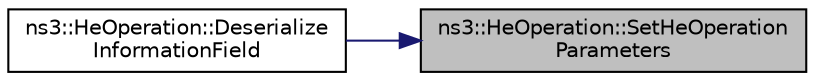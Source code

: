 digraph "ns3::HeOperation::SetHeOperationParameters"
{
 // LATEX_PDF_SIZE
  edge [fontname="Helvetica",fontsize="10",labelfontname="Helvetica",labelfontsize="10"];
  node [fontname="Helvetica",fontsize="10",shape=record];
  rankdir="RL";
  Node1 [label="ns3::HeOperation::SetHeOperation\lParameters",height=0.2,width=0.4,color="black", fillcolor="grey75", style="filled", fontcolor="black",tooltip="Set the HE Operation Parameters field in the HE Operation information element."];
  Node1 -> Node2 [dir="back",color="midnightblue",fontsize="10",style="solid",fontname="Helvetica"];
  Node2 [label="ns3::HeOperation::Deserialize\lInformationField",height=0.2,width=0.4,color="black", fillcolor="white", style="filled",URL="$classns3_1_1_he_operation.html#aa65c5d06e02d1218e70bb3bf92d56f74",tooltip="Deserialize information (i.e., the body of the IE, not including the Element ID and length octets)"];
}
